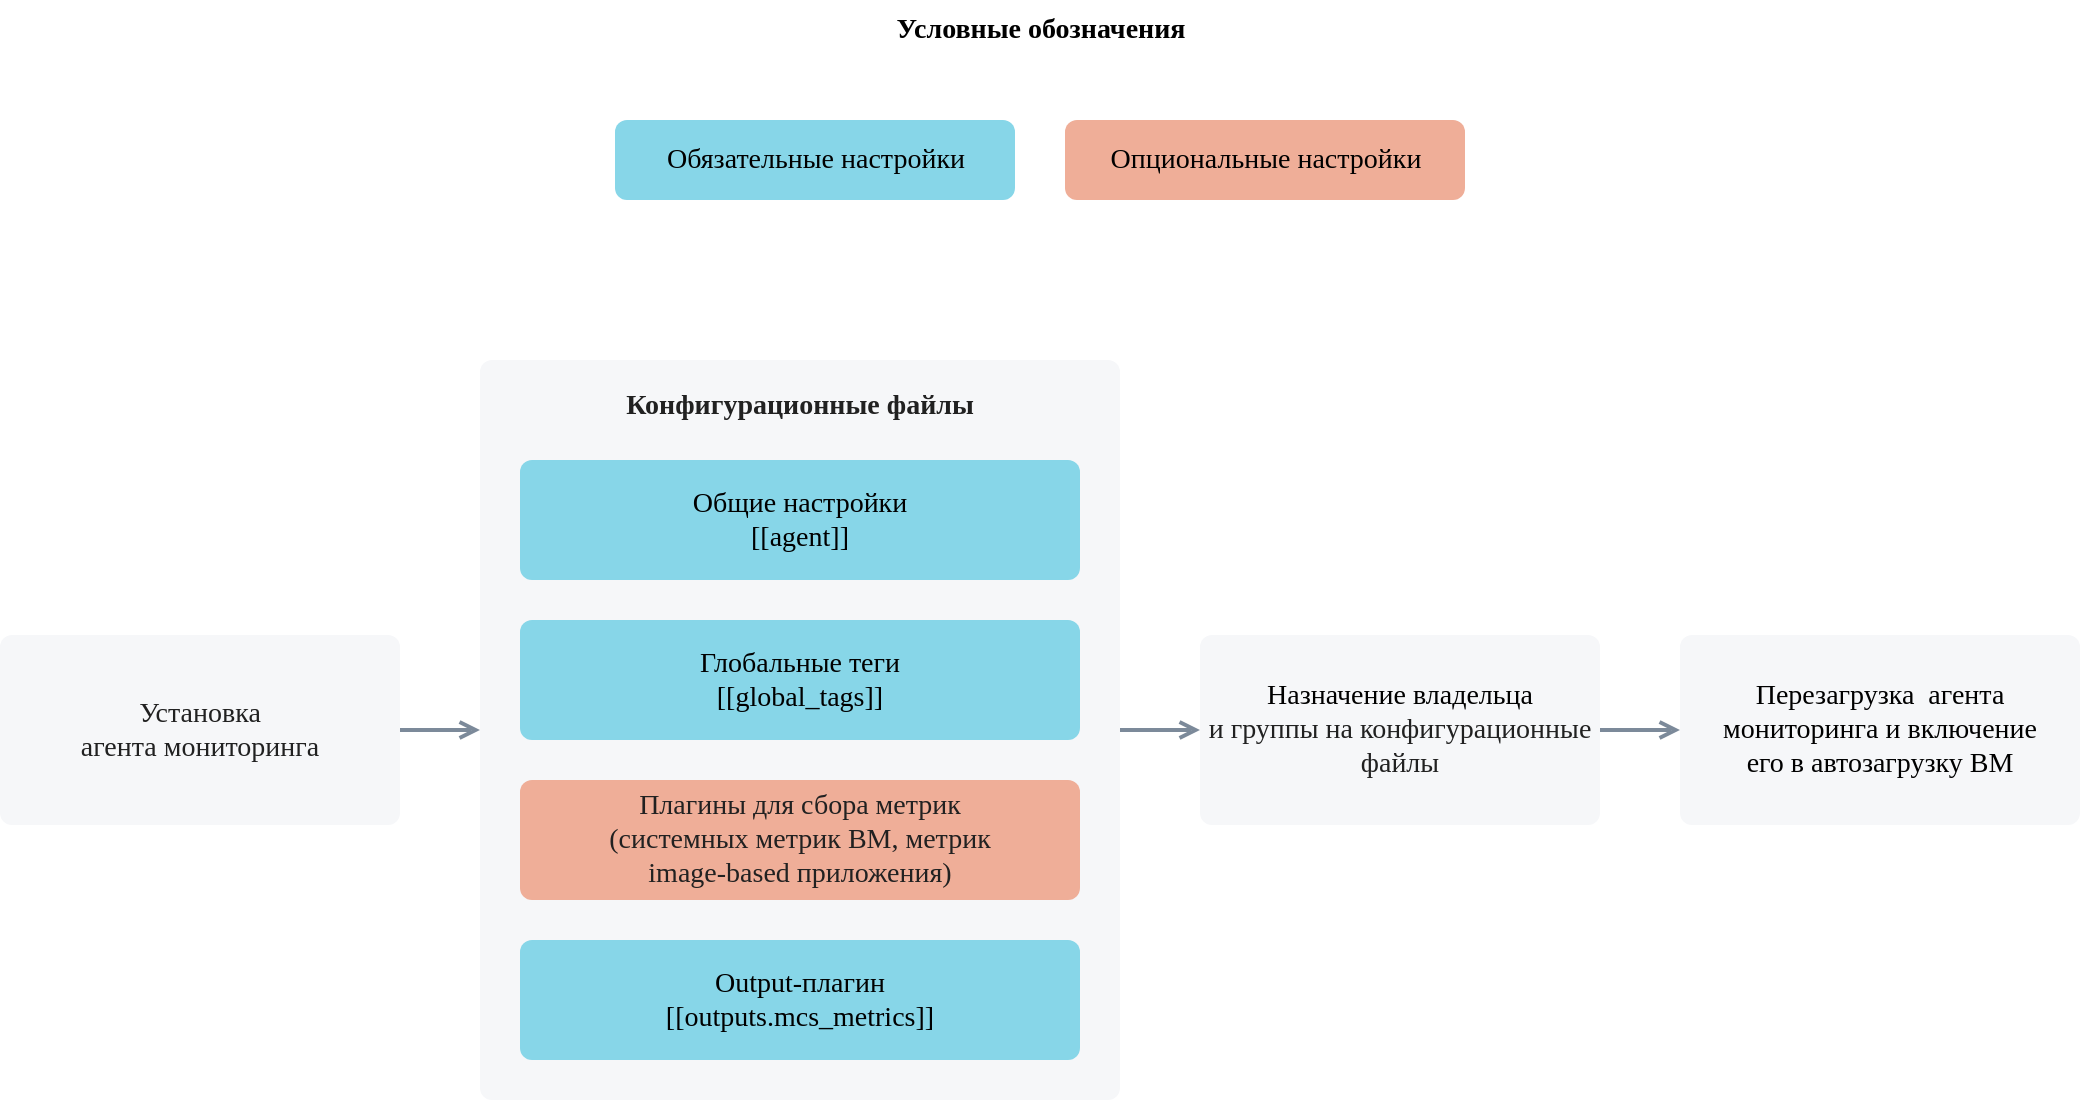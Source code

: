 <mxfile version="20.8.16" type="device"><diagram name="Page-1" id="fmKtC0yBOeLX5nl8-ftn"><mxGraphModel dx="1036" dy="614" grid="1" gridSize="10" guides="1" tooltips="1" connect="1" arrows="1" fold="1" page="1" pageScale="1" pageWidth="827" pageHeight="1169" math="0" shadow="0"><root><mxCell id="0"/><mxCell id="1" parent="0"/><mxCell id="gqqjjMiaGZAQmZlJVGNx-1" value="&lt;font color=&quot;#212121&quot; style=&quot;font-size: 14px;&quot;&gt;Установка &lt;br style=&quot;font-size: 14px;&quot;&gt;агента мониторинга&lt;br style=&quot;font-size: 14px;&quot;&gt;&lt;/font&gt;" style="rounded=1;whiteSpace=wrap;html=1;fontFamily=VK Sans Display;strokeColor=none;arcsize=12;fillColor=#F6F7F9;spacing=0;spacingTop=12;spacingBottom=12;arcSize=12;absoluteArcSize=1;fontSize=14;" parent="1" vertex="1"><mxGeometry x="20" y="497.5" width="200" height="95" as="geometry"/></mxCell><mxCell id="gqqjjMiaGZAQmZlJVGNx-2" value="&lt;font color=&quot;#212121&quot; style=&quot;font-size: 14px;&quot;&gt;Конфигурационные файлы&lt;/font&gt;" style="rounded=1;whiteSpace=wrap;html=1;fontFamily=VK Sans Display;strokeColor=none;arcsize=12;fillColor=#F6F7F9;spacing=10;verticalAlign=top;spacingTop=0;spacingLeft=0;spacingRight=0;fontStyle=1;arcSize=12;absoluteArcSize=1;fontSize=14;" parent="1" vertex="1"><mxGeometry x="260" y="360" width="320" height="370" as="geometry"/></mxCell><mxCell id="gqqjjMiaGZAQmZlJVGNx-9" value="" style="endArrow=open;html=1;fontFamily=VK Sans Display;fontColor=#212121;rounded=0;strokeColor=#7C8A9A;endFill=0;strokeWidth=2;arcSize=8;exitX=1;exitY=0.5;exitDx=0;exitDy=0;entryX=0;entryY=0.5;entryDx=0;entryDy=0;" parent="1" source="gqqjjMiaGZAQmZlJVGNx-1" target="gqqjjMiaGZAQmZlJVGNx-2" edge="1"><mxGeometry width="50" height="50" relative="1" as="geometry"><mxPoint x="250" y="490" as="sourcePoint"/><mxPoint x="325" y="490" as="targetPoint"/><Array as="points"/></mxGeometry></mxCell><mxCell id="gqqjjMiaGZAQmZlJVGNx-10" value="" style="endArrow=open;html=1;fontFamily=VK Sans Display;fontColor=#212121;rounded=0;strokeColor=#7C8A9A;endFill=0;strokeWidth=2;arcSize=8;entryX=0;entryY=0.5;entryDx=0;entryDy=0;exitX=1;exitY=0.5;exitDx=0;exitDy=0;" parent="1" source="gqqjjMiaGZAQmZlJVGNx-2" target="gqqjjMiaGZAQmZlJVGNx-17" edge="1"><mxGeometry width="50" height="50" relative="1" as="geometry"><mxPoint x="250" y="310" as="sourcePoint"/><mxPoint x="290" y="240" as="targetPoint"/><Array as="points"/></mxGeometry></mxCell><mxCell id="gqqjjMiaGZAQmZlJVGNx-15" value="Перезагрузка&amp;nbsp;&amp;nbsp;агента мониторинга и включение &lt;br style=&quot;font-size: 14px;&quot;&gt;его в автозагрузку ВМ" style="rounded=1;whiteSpace=wrap;html=1;fontFamily=VK Sans Display;strokeColor=none;arcsize=12;fillColor=#F6F7F9;spacing=0;spacingTop=12;spacingBottom=12;arcSize=12;absoluteArcSize=1;fontSize=14;" parent="1" vertex="1"><mxGeometry x="860" y="497.5" width="200" height="95" as="geometry"/></mxCell><mxCell id="gqqjjMiaGZAQmZlJVGNx-16" value="&lt;font color=&quot;#212121&quot; style=&quot;font-size: 14px;&quot;&gt;Плагины для сбора метрик &lt;br style=&quot;font-size: 14px;&quot;&gt;(системных метрик ВМ, метрик &lt;br&gt;image-based приложения)&lt;/font&gt;" style="rounded=1;whiteSpace=wrap;html=1;fontFamily=VK Sans Display;strokeColor=none;arcsize=12;fillColor=#EFAE98;spacing=0;spacingTop=12;spacingBottom=12;arcSize=12;absoluteArcSize=1;fontSize=14;" parent="1" vertex="1"><mxGeometry x="280" y="570" width="280" height="60" as="geometry"/></mxCell><mxCell id="gqqjjMiaGZAQmZlJVGNx-17" value="Назначение владельца&lt;br style=&quot;border-color: var(--border-color); color: rgb(33, 33, 33); font-size: 14px;&quot;&gt;&lt;span style=&quot;color: rgb(33, 33, 33); font-size: 14px;&quot;&gt;и группы на конфигурационные файлы&lt;/span&gt;" style="rounded=1;whiteSpace=wrap;html=1;fontFamily=VK Sans Display;strokeColor=none;arcsize=12;fillColor=#F6F7F9;spacing=0;spacingTop=12;spacingBottom=12;arcSize=12;absoluteArcSize=1;fontSize=14;" parent="1" vertex="1"><mxGeometry x="620" y="497.5" width="200" height="95" as="geometry"/></mxCell><mxCell id="gqqjjMiaGZAQmZlJVGNx-18" value="" style="endArrow=open;html=1;fontFamily=VK Sans Display;fontColor=#212121;rounded=0;strokeColor=#7C8A9A;endFill=0;strokeWidth=2;arcSize=8;exitX=1;exitY=0.5;exitDx=0;exitDy=0;" parent="1" source="gqqjjMiaGZAQmZlJVGNx-17" target="gqqjjMiaGZAQmZlJVGNx-15" edge="1"><mxGeometry width="50" height="50" relative="1" as="geometry"><mxPoint x="490" y="305" as="sourcePoint"/><mxPoint x="540" y="305" as="targetPoint"/><Array as="points"/></mxGeometry></mxCell><mxCell id="gqqjjMiaGZAQmZlJVGNx-19" value="Output-плагин &lt;br style=&quot;font-size: 14px;&quot;&gt;[[outputs.mcs_metrics]]" style="rounded=1;whiteSpace=wrap;html=1;fontFamily=VK Sans Display;strokeColor=none;arcsize=12;fillColor=#87D6E8;spacing=0;spacingTop=12;spacingBottom=12;arcSize=12;absoluteArcSize=1;fontSize=14;" parent="1" vertex="1"><mxGeometry x="280" y="650" width="280" height="60" as="geometry"/></mxCell><mxCell id="gqqjjMiaGZAQmZlJVGNx-20" value="Глобальные теги &lt;br style=&quot;font-size: 14px;&quot;&gt;[[global_tags]]" style="rounded=1;whiteSpace=wrap;html=1;fontFamily=VK Sans Display;strokeColor=none;arcsize=12;fillColor=#87D6E8;spacing=0;spacingTop=12;spacingBottom=12;arcSize=12;absoluteArcSize=1;fontSize=14;" parent="1" vertex="1"><mxGeometry x="280" y="490" width="280" height="60" as="geometry"/></mxCell><mxCell id="gqqjjMiaGZAQmZlJVGNx-22" value="Общие настройки &lt;br style=&quot;font-size: 14px;&quot;&gt;[[agent]]" style="rounded=1;whiteSpace=wrap;html=1;fontFamily=VK Sans Display;strokeColor=none;arcsize=12;fillColor=#87D6E8;spacing=0;spacingTop=12;spacingBottom=12;arcSize=12;absoluteArcSize=1;fontSize=14;" parent="1" vertex="1"><mxGeometry x="280" y="410" width="280" height="60" as="geometry"/></mxCell><mxCell id="gqqjjMiaGZAQmZlJVGNx-23" value="Условные обозначения" style="text;html=1;strokeColor=none;fillColor=none;align=center;verticalAlign=middle;whiteSpace=wrap;rounded=0;fontStyle=1;fontFamily=VK Sans Display;fontSize=14;" parent="1" vertex="1"><mxGeometry x="327.5" y="180" width="425" height="30" as="geometry"/></mxCell><mxCell id="gqqjjMiaGZAQmZlJVGNx-24" value="Обязательные настройки" style="rounded=1;whiteSpace=wrap;html=1;fontFamily=VK Sans Display;strokeColor=none;arcsize=12;fillColor=#87D6E8;spacing=0;spacingTop=12;spacingBottom=12;arcSize=12;absoluteArcSize=1;strokeWidth=1;fontSize=14;" parent="1" vertex="1"><mxGeometry x="327.5" y="240" width="200" height="40" as="geometry"/></mxCell><mxCell id="gqqjjMiaGZAQmZlJVGNx-25" value="Опциональные настройки" style="rounded=1;whiteSpace=wrap;html=1;fontFamily=VK Sans Display;strokeColor=none;arcsize=12;fillColor=#EFAE98;spacing=0;spacingTop=12;spacingBottom=12;arcSize=12;absoluteArcSize=1;strokeWidth=1;fontSize=14;" parent="1" vertex="1"><mxGeometry x="552.5" y="240" width="200" height="40" as="geometry"/></mxCell></root></mxGraphModel></diagram></mxfile>